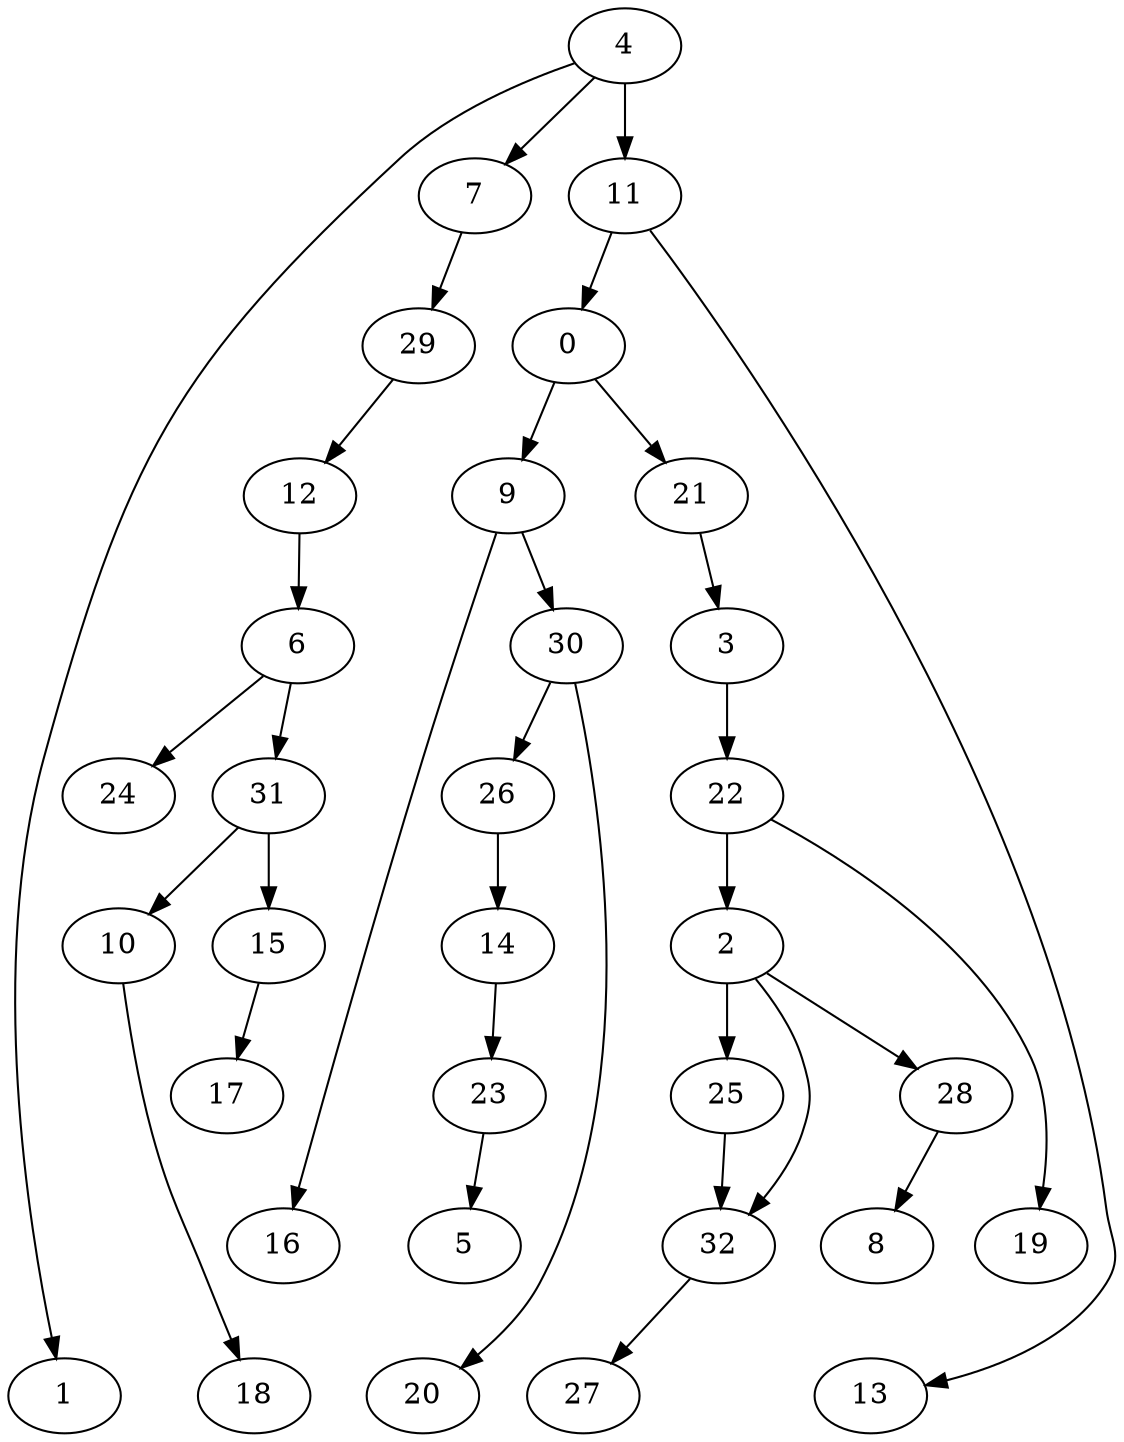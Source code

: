 digraph G {
    0;
    9;
    21;
    16;
    30;
    3;
    26;
    20;
    22;
    2;
    25;
    28;
    32;
    8;
    27;
    19;
    4;
    1;
    7;
    11;
    29;
    13;
    12;
    6;
    24;
    31;
    10;
    15;
    18;
    17;
    14;
    23;
    5;
    0 -> 9 [weight=0];
    0 -> 21 [weight=0];
    9 -> 16 [weight=0];
    9 -> 30 [weight=0];
    21 -> 3 [weight=0];
    30 -> 26 [weight=0];
    30 -> 20 [weight=0];
    3 -> 22 [weight=1];
    26 -> 14 [weight=0];
    22 -> 2 [weight=0];
    22 -> 19 [weight=0];
    2 -> 25 [weight=1];
    2 -> 28 [weight=0];
    2 -> 32 [weight=0];
    25 -> 32 [weight=0];
    28 -> 8 [weight=0];
    32 -> 27 [weight=0];
    4 -> 1 [weight=0];
    4 -> 7 [weight=0];
    4 -> 11 [weight=1];
    7 -> 29 [weight=0];
    11 -> 0 [weight=0];
    11 -> 13 [weight=0];
    29 -> 12 [weight=0];
    12 -> 6 [weight=0];
    6 -> 24 [weight=0];
    6 -> 31 [weight=0];
    31 -> 10 [weight=0];
    31 -> 15 [weight=0];
    10 -> 18 [weight=0];
    15 -> 17 [weight=0];
    14 -> 23 [weight=0];
    23 -> 5 [weight=0];
}
